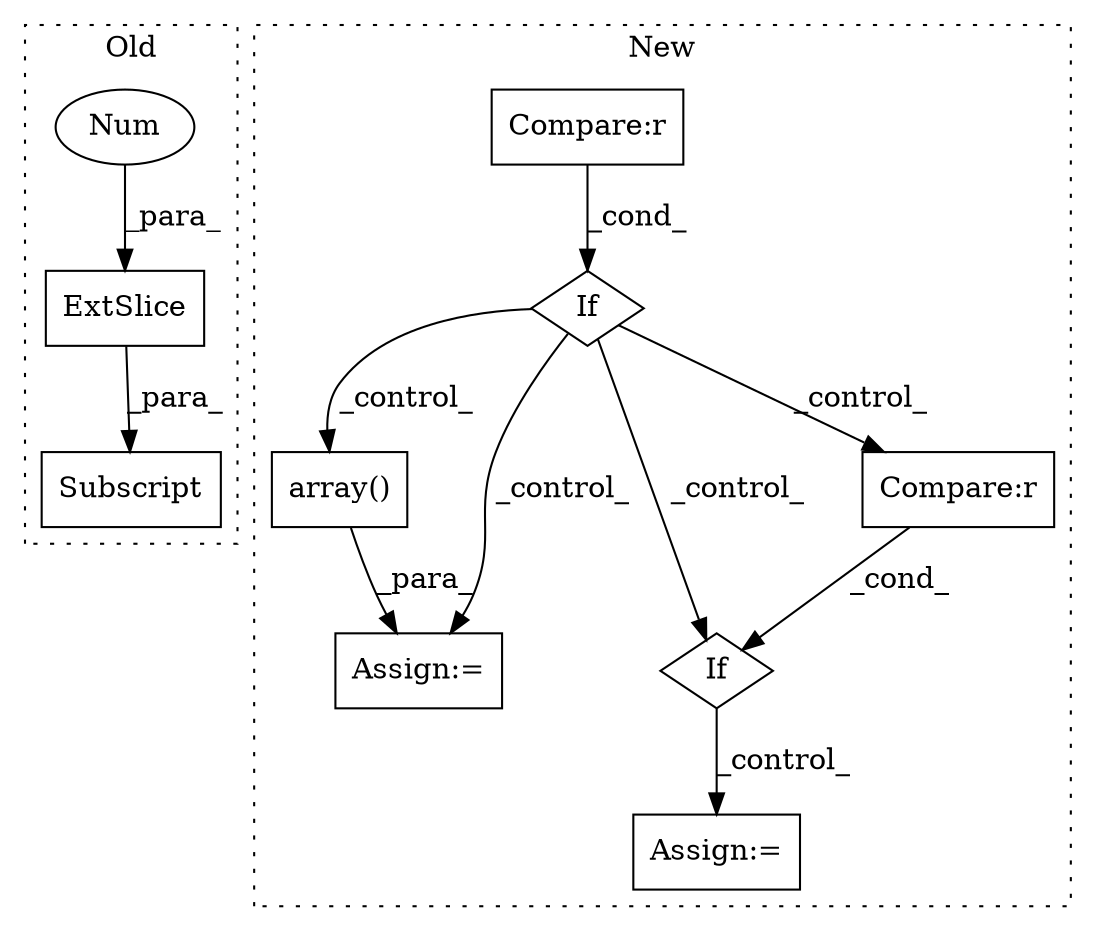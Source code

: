 digraph G {
subgraph cluster0 {
1 [label="ExtSlice" a="85" s="7487" l="7" shape="box"];
3 [label="Subscript" a="63" s="7487,0" l="14,0" shape="box"];
8 [label="Num" a="76" s="7499" l="1" shape="ellipse"];
label = "Old";
style="dotted";
}
subgraph cluster1 {
2 [label="array()" a="75" s="8648,8678" l="9,1" shape="box"];
4 [label="Compare:r" a="40" s="8190" l="18" shape="box"];
5 [label="If" a="96" s="8190" l="0" shape="diamond"];
6 [label="Assign:=" a="68" s="9268" l="3" shape="box"];
7 [label="Assign:=" a="68" s="8912" l="5" shape="box"];
9 [label="If" a="96" s="8968" l="0" shape="diamond"];
10 [label="Compare:r" a="40" s="8968" l="18" shape="box"];
label = "New";
style="dotted";
}
1 -> 3 [label="_para_"];
2 -> 7 [label="_para_"];
4 -> 5 [label="_cond_"];
5 -> 2 [label="_control_"];
5 -> 7 [label="_control_"];
5 -> 10 [label="_control_"];
5 -> 9 [label="_control_"];
8 -> 1 [label="_para_"];
9 -> 6 [label="_control_"];
10 -> 9 [label="_cond_"];
}